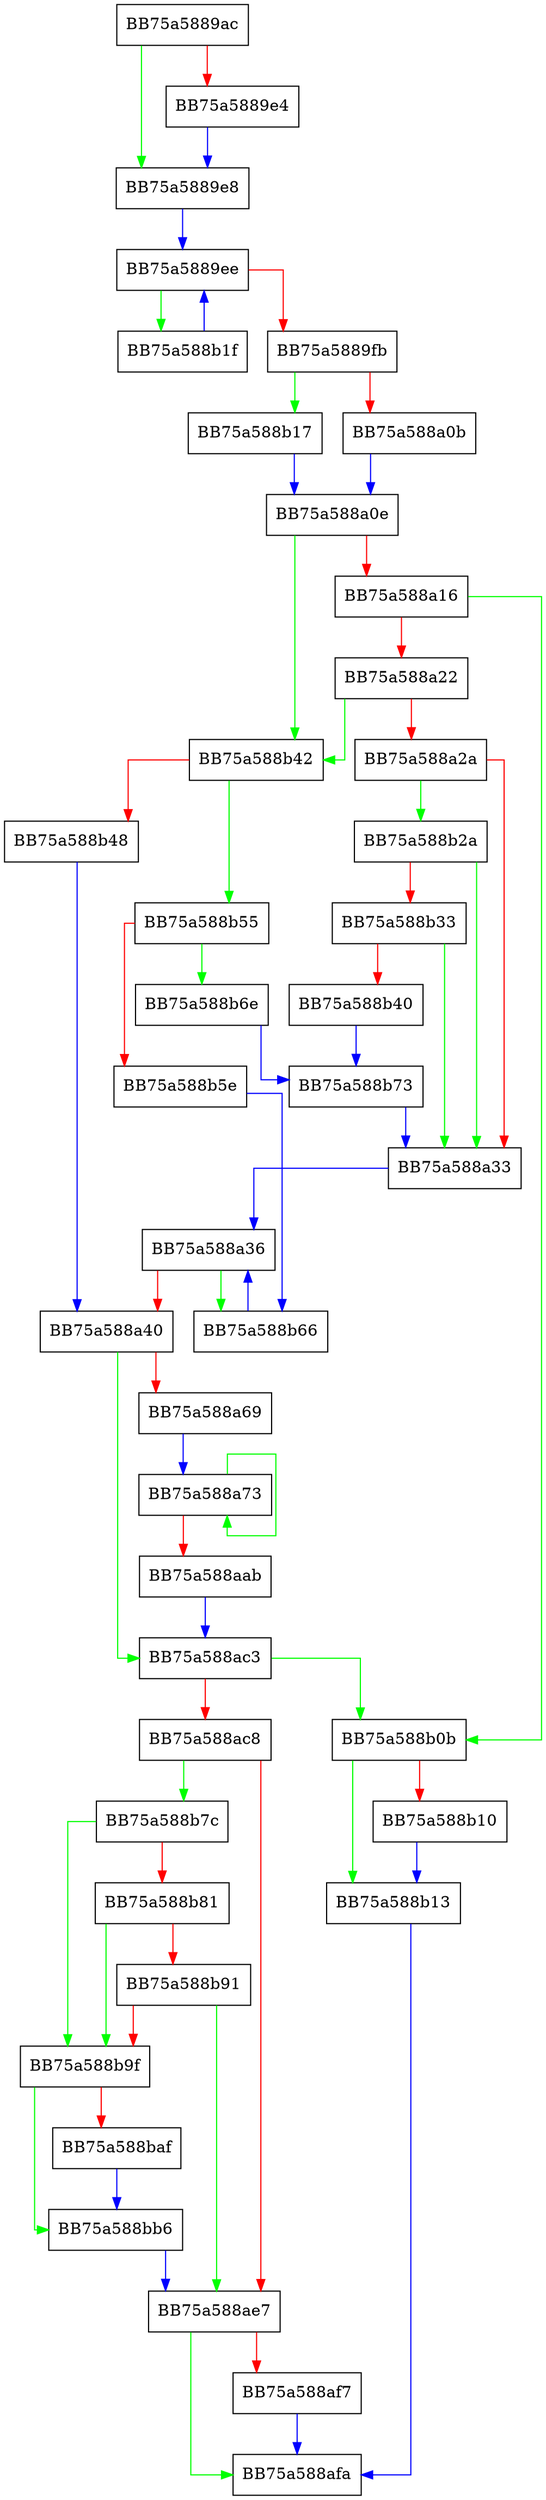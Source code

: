 digraph _Stoulx {
  node [shape="box"];
  graph [splines=ortho];
  BB75a5889ac -> BB75a5889e8 [color="green"];
  BB75a5889ac -> BB75a5889e4 [color="red"];
  BB75a5889e4 -> BB75a5889e8 [color="blue"];
  BB75a5889e8 -> BB75a5889ee [color="blue"];
  BB75a5889ee -> BB75a588b1f [color="green"];
  BB75a5889ee -> BB75a5889fb [color="red"];
  BB75a5889fb -> BB75a588b17 [color="green"];
  BB75a5889fb -> BB75a588a0b [color="red"];
  BB75a588a0b -> BB75a588a0e [color="blue"];
  BB75a588a0e -> BB75a588b42 [color="green"];
  BB75a588a0e -> BB75a588a16 [color="red"];
  BB75a588a16 -> BB75a588b0b [color="green"];
  BB75a588a16 -> BB75a588a22 [color="red"];
  BB75a588a22 -> BB75a588b42 [color="green"];
  BB75a588a22 -> BB75a588a2a [color="red"];
  BB75a588a2a -> BB75a588b2a [color="green"];
  BB75a588a2a -> BB75a588a33 [color="red"];
  BB75a588a33 -> BB75a588a36 [color="blue"];
  BB75a588a36 -> BB75a588b66 [color="green"];
  BB75a588a36 -> BB75a588a40 [color="red"];
  BB75a588a40 -> BB75a588ac3 [color="green"];
  BB75a588a40 -> BB75a588a69 [color="red"];
  BB75a588a69 -> BB75a588a73 [color="blue"];
  BB75a588a73 -> BB75a588a73 [color="green"];
  BB75a588a73 -> BB75a588aab [color="red"];
  BB75a588aab -> BB75a588ac3 [color="blue"];
  BB75a588ac3 -> BB75a588b0b [color="green"];
  BB75a588ac3 -> BB75a588ac8 [color="red"];
  BB75a588ac8 -> BB75a588b7c [color="green"];
  BB75a588ac8 -> BB75a588ae7 [color="red"];
  BB75a588ae7 -> BB75a588afa [color="green"];
  BB75a588ae7 -> BB75a588af7 [color="red"];
  BB75a588af7 -> BB75a588afa [color="blue"];
  BB75a588b0b -> BB75a588b13 [color="green"];
  BB75a588b0b -> BB75a588b10 [color="red"];
  BB75a588b10 -> BB75a588b13 [color="blue"];
  BB75a588b13 -> BB75a588afa [color="blue"];
  BB75a588b17 -> BB75a588a0e [color="blue"];
  BB75a588b1f -> BB75a5889ee [color="blue"];
  BB75a588b2a -> BB75a588a33 [color="green"];
  BB75a588b2a -> BB75a588b33 [color="red"];
  BB75a588b33 -> BB75a588a33 [color="green"];
  BB75a588b33 -> BB75a588b40 [color="red"];
  BB75a588b40 -> BB75a588b73 [color="blue"];
  BB75a588b42 -> BB75a588b55 [color="green"];
  BB75a588b42 -> BB75a588b48 [color="red"];
  BB75a588b48 -> BB75a588a40 [color="blue"];
  BB75a588b55 -> BB75a588b6e [color="green"];
  BB75a588b55 -> BB75a588b5e [color="red"];
  BB75a588b5e -> BB75a588b66 [color="blue"];
  BB75a588b66 -> BB75a588a36 [color="blue"];
  BB75a588b6e -> BB75a588b73 [color="blue"];
  BB75a588b73 -> BB75a588a33 [color="blue"];
  BB75a588b7c -> BB75a588b9f [color="green"];
  BB75a588b7c -> BB75a588b81 [color="red"];
  BB75a588b81 -> BB75a588b9f [color="green"];
  BB75a588b81 -> BB75a588b91 [color="red"];
  BB75a588b91 -> BB75a588ae7 [color="green"];
  BB75a588b91 -> BB75a588b9f [color="red"];
  BB75a588b9f -> BB75a588bb6 [color="green"];
  BB75a588b9f -> BB75a588baf [color="red"];
  BB75a588baf -> BB75a588bb6 [color="blue"];
  BB75a588bb6 -> BB75a588ae7 [color="blue"];
}
